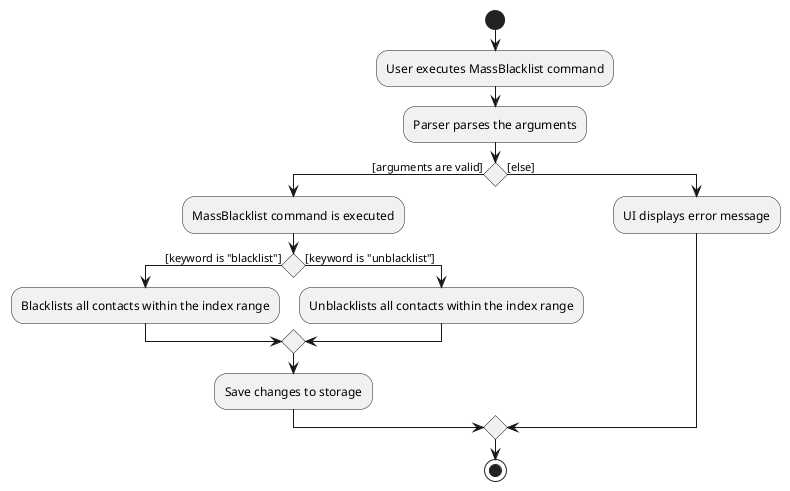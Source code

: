 @startuml
start
:User executes MassBlacklist command;
:Parser parses the arguments;
if () then ([arguments are valid])
    :MassBlacklist command is executed;
if () then ([keyword is "blacklist"])
    :Blacklists all contacts within the index range;
else ([keyword is "unblacklist"])
    :Unblacklists all contacts within the index range;
endif
:Save changes to storage;
else ([else])
    :UI displays error message;
endif
stop
@enduml
